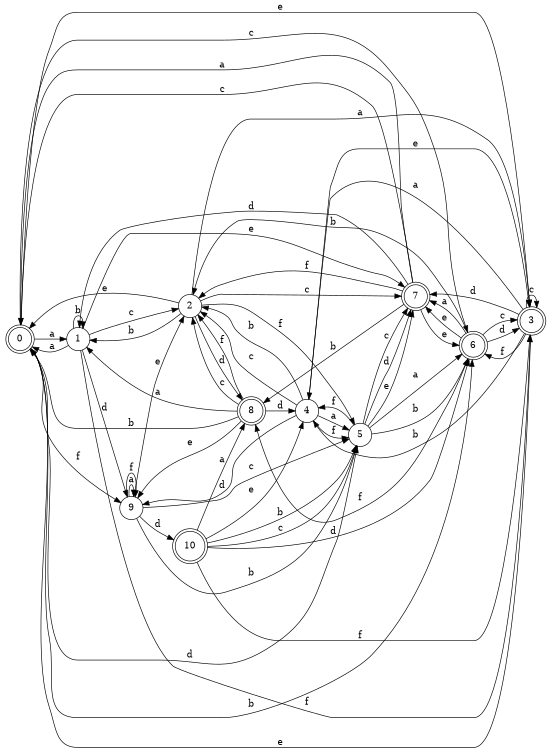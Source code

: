 digraph n9_5 {
__start0 [label="" shape="none"];

rankdir=LR;
size="8,5";

s0 [style="rounded,filled", color="black", fillcolor="white" shape="doublecircle", label="0"];
s1 [style="filled", color="black", fillcolor="white" shape="circle", label="1"];
s2 [style="filled", color="black", fillcolor="white" shape="circle", label="2"];
s3 [style="rounded,filled", color="black", fillcolor="white" shape="doublecircle", label="3"];
s4 [style="filled", color="black", fillcolor="white" shape="circle", label="4"];
s5 [style="filled", color="black", fillcolor="white" shape="circle", label="5"];
s6 [style="rounded,filled", color="black", fillcolor="white" shape="doublecircle", label="6"];
s7 [style="rounded,filled", color="black", fillcolor="white" shape="doublecircle", label="7"];
s8 [style="rounded,filled", color="black", fillcolor="white" shape="doublecircle", label="8"];
s9 [style="filled", color="black", fillcolor="white" shape="circle", label="9"];
s10 [style="rounded,filled", color="black", fillcolor="white" shape="doublecircle", label="10"];
s0 -> s1 [label="a"];
s0 -> s6 [label="b"];
s0 -> s6 [label="c"];
s0 -> s5 [label="d"];
s0 -> s3 [label="e"];
s0 -> s9 [label="f"];
s1 -> s0 [label="a"];
s1 -> s1 [label="b"];
s1 -> s2 [label="c"];
s1 -> s9 [label="d"];
s1 -> s7 [label="e"];
s1 -> s3 [label="f"];
s2 -> s3 [label="a"];
s2 -> s1 [label="b"];
s2 -> s7 [label="c"];
s2 -> s8 [label="d"];
s2 -> s0 [label="e"];
s2 -> s5 [label="f"];
s3 -> s4 [label="a"];
s3 -> s4 [label="b"];
s3 -> s3 [label="c"];
s3 -> s7 [label="d"];
s3 -> s0 [label="e"];
s3 -> s6 [label="f"];
s4 -> s5 [label="a"];
s4 -> s2 [label="b"];
s4 -> s2 [label="c"];
s4 -> s9 [label="d"];
s4 -> s3 [label="e"];
s4 -> s5 [label="f"];
s5 -> s6 [label="a"];
s5 -> s6 [label="b"];
s5 -> s7 [label="c"];
s5 -> s7 [label="d"];
s5 -> s7 [label="e"];
s5 -> s4 [label="f"];
s6 -> s7 [label="a"];
s6 -> s2 [label="b"];
s6 -> s3 [label="c"];
s6 -> s3 [label="d"];
s6 -> s7 [label="e"];
s6 -> s8 [label="f"];
s7 -> s0 [label="a"];
s7 -> s8 [label="b"];
s7 -> s0 [label="c"];
s7 -> s1 [label="d"];
s7 -> s6 [label="e"];
s7 -> s2 [label="f"];
s8 -> s1 [label="a"];
s8 -> s0 [label="b"];
s8 -> s2 [label="c"];
s8 -> s4 [label="d"];
s8 -> s9 [label="e"];
s8 -> s2 [label="f"];
s9 -> s9 [label="a"];
s9 -> s5 [label="b"];
s9 -> s5 [label="c"];
s9 -> s10 [label="d"];
s9 -> s2 [label="e"];
s9 -> s9 [label="f"];
s10 -> s8 [label="a"];
s10 -> s5 [label="b"];
s10 -> s5 [label="c"];
s10 -> s6 [label="d"];
s10 -> s4 [label="e"];
s10 -> s3 [label="f"];

}